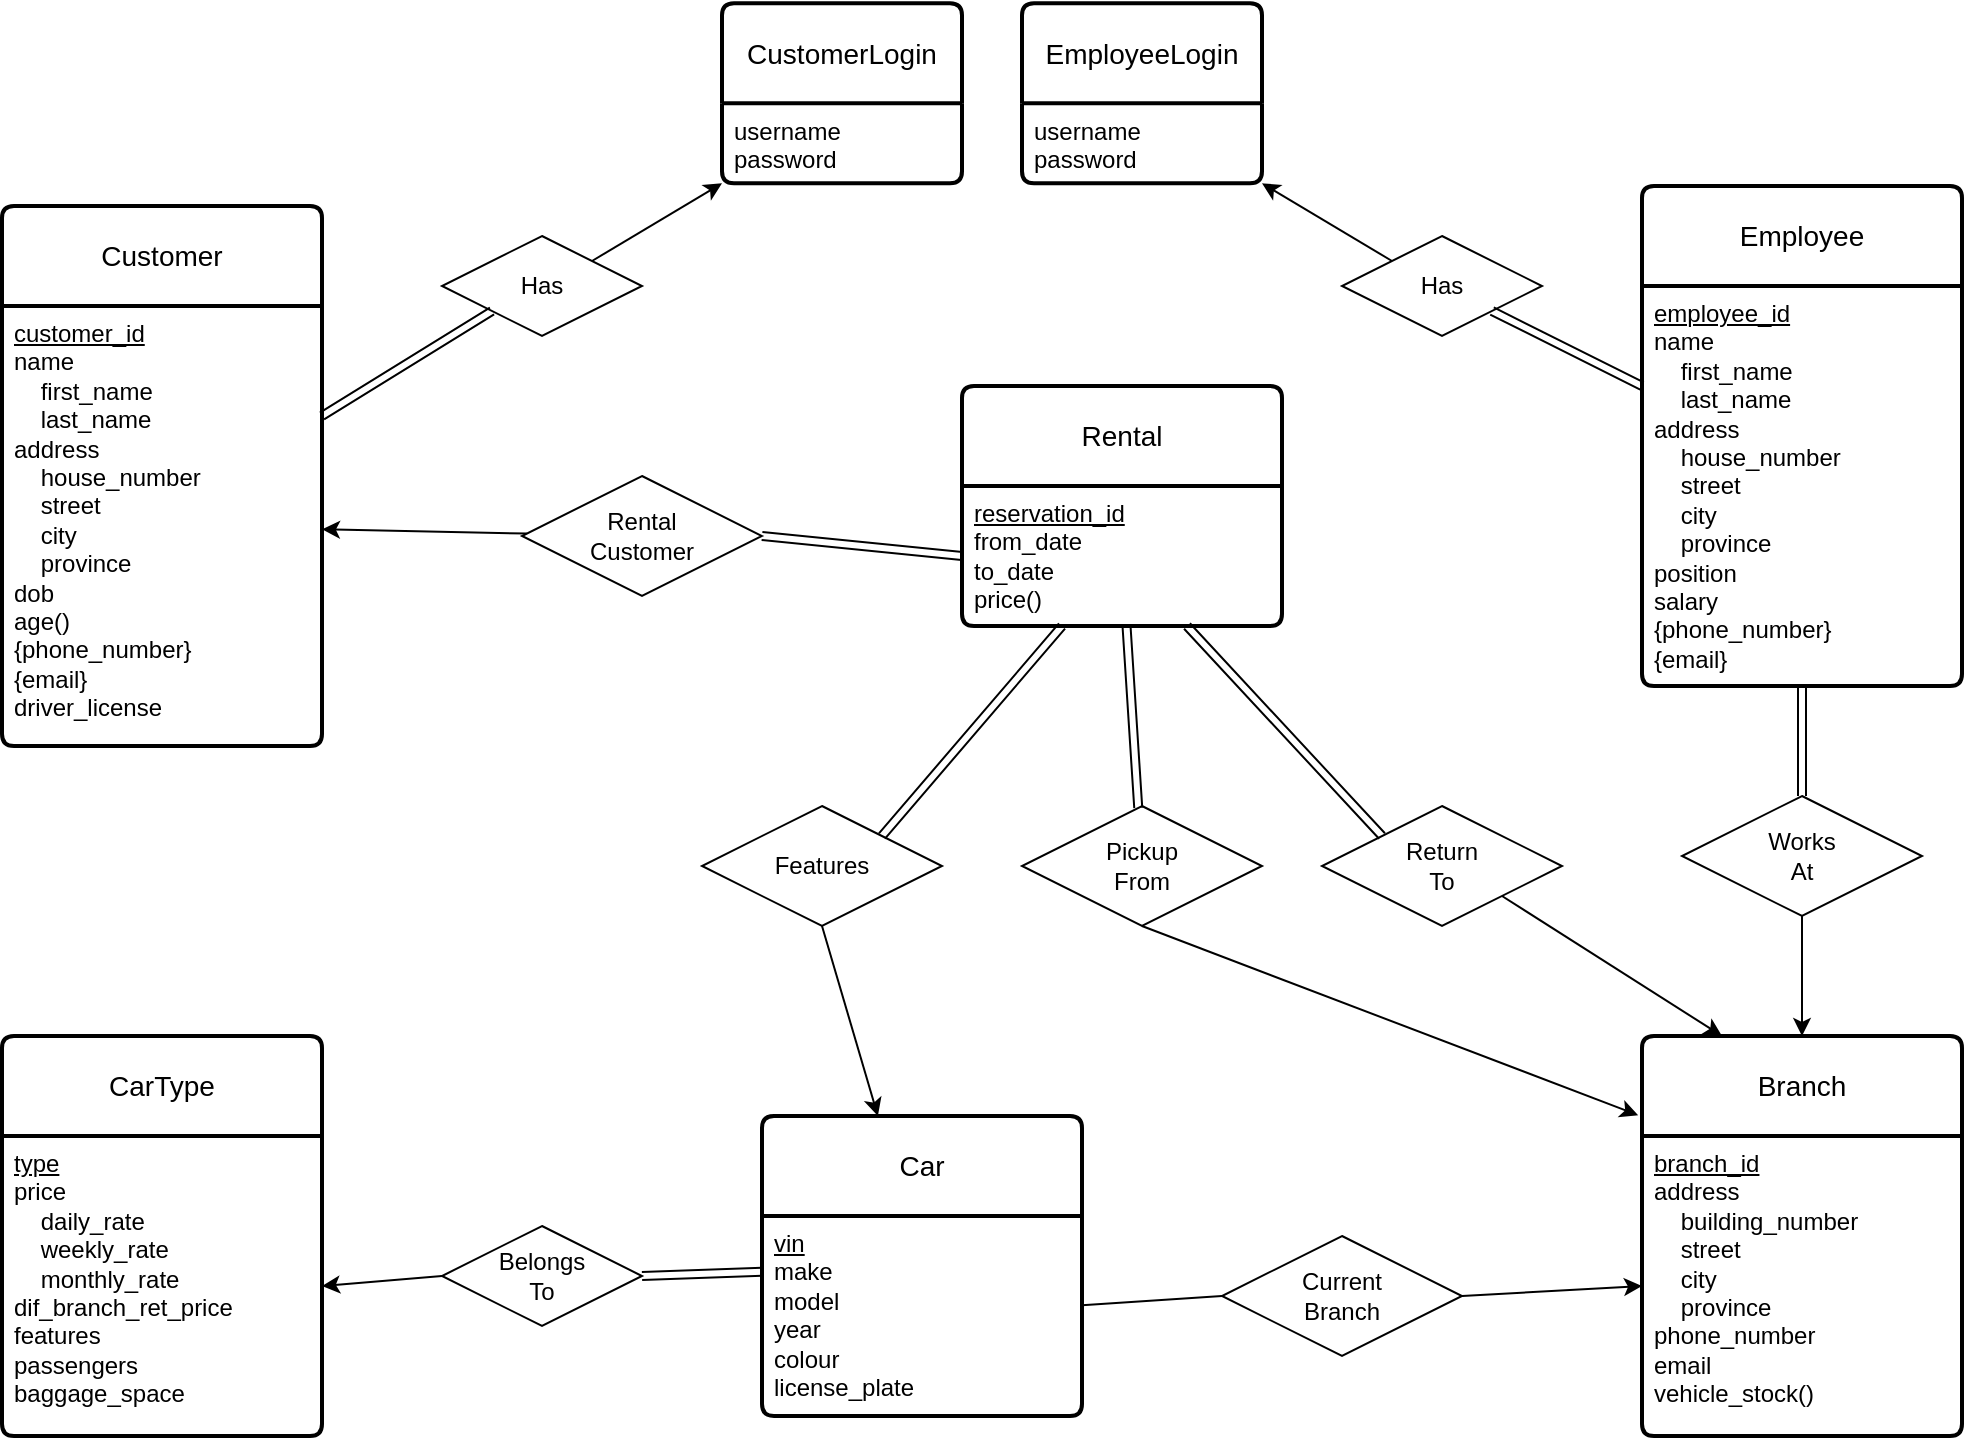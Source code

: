 <mxfile version="21.4.0" type="device">
  <diagram name="Page-1" id="CniBunOmqXta35nQpLbO">
    <mxGraphModel dx="1167" dy="1196" grid="1" gridSize="10" guides="1" tooltips="1" connect="1" arrows="1" fold="1" page="1" pageScale="1" pageWidth="1100" pageHeight="850" math="0" shadow="0">
      <root>
        <mxCell id="0" />
        <mxCell id="1" parent="0" />
        <mxCell id="F41ZufajS2eoDQZVd0Zo-3" value="Customer" style="swimlane;childLayout=stackLayout;horizontal=1;startSize=50;horizontalStack=0;rounded=1;fontSize=14;fontStyle=0;strokeWidth=2;resizeParent=0;resizeLast=1;shadow=0;dashed=0;align=center;arcSize=4;whiteSpace=wrap;html=1;" parent="1" vertex="1">
          <mxGeometry x="60" y="155" width="160" height="270" as="geometry" />
        </mxCell>
        <mxCell id="F41ZufajS2eoDQZVd0Zo-4" value="&lt;u&gt;customer_id&lt;/u&gt;&lt;br&gt;name&lt;br&gt;&lt;span style=&quot;white-space: pre;&quot;&gt;&amp;nbsp;   &lt;/span&gt;first_name&lt;br&gt;&lt;span style=&quot;white-space: pre;&quot;&gt;&amp;nbsp;   &lt;/span&gt;last_name&lt;br&gt;address&lt;br&gt;&lt;span style=&quot;white-space: pre;&quot;&gt;    &lt;/span&gt;house_number&lt;br&gt;&lt;span style=&quot;white-space: pre;&quot;&gt;    &lt;/span&gt;street&lt;br&gt;&lt;span style=&quot;white-space: pre;&quot;&gt;    &lt;/span&gt;city&lt;br&gt;&lt;span style=&quot;white-space: pre;&quot;&gt;    &lt;/span&gt;province&lt;br&gt;dob&lt;br&gt;age()&lt;br&gt;{phone_number}&lt;br&gt;{email}&lt;br&gt;driver_license" style="align=left;strokeColor=none;fillColor=none;spacingLeft=4;fontSize=12;verticalAlign=top;resizable=0;rotatable=0;part=1;html=1;" parent="F41ZufajS2eoDQZVd0Zo-3" vertex="1">
          <mxGeometry y="50" width="160" height="220" as="geometry" />
        </mxCell>
        <mxCell id="F41ZufajS2eoDQZVd0Zo-44" style="rounded=0;orthogonalLoop=1;jettySize=auto;html=1;entryX=1;entryY=0.5;entryDx=0;entryDy=0;shape=link;exitX=0;exitY=0.5;exitDx=0;exitDy=0;" parent="1" source="F41ZufajS2eoDQZVd0Zo-6" target="F41ZufajS2eoDQZVd0Zo-7" edge="1">
          <mxGeometry relative="1" as="geometry" />
        </mxCell>
        <mxCell id="F41ZufajS2eoDQZVd0Zo-5" value="Rental" style="swimlane;childLayout=stackLayout;horizontal=1;startSize=50;horizontalStack=0;rounded=1;fontSize=14;fontStyle=0;strokeWidth=2;resizeParent=0;resizeLast=1;shadow=0;dashed=0;align=center;arcSize=4;whiteSpace=wrap;html=1;" parent="1" vertex="1">
          <mxGeometry x="540" y="245" width="160" height="120" as="geometry" />
        </mxCell>
        <mxCell id="F41ZufajS2eoDQZVd0Zo-6" value="&lt;u&gt;reservation_id&lt;/u&gt;&lt;br&gt;from_date&lt;br&gt;to_date&lt;br&gt;price()&lt;br&gt;" style="align=left;strokeColor=none;fillColor=none;spacingLeft=4;fontSize=12;verticalAlign=top;resizable=0;rotatable=0;part=1;html=1;" parent="F41ZufajS2eoDQZVd0Zo-5" vertex="1">
          <mxGeometry y="50" width="160" height="70" as="geometry" />
        </mxCell>
        <mxCell id="iP9NY3LbkKQzoNnSIwt3-3" style="edgeStyle=orthogonalEdgeStyle;rounded=0;orthogonalLoop=1;jettySize=auto;html=1;exitX=0.5;exitY=1;exitDx=0;exitDy=0;" parent="F41ZufajS2eoDQZVd0Zo-5" source="F41ZufajS2eoDQZVd0Zo-6" target="F41ZufajS2eoDQZVd0Zo-6" edge="1">
          <mxGeometry relative="1" as="geometry" />
        </mxCell>
        <mxCell id="F41ZufajS2eoDQZVd0Zo-45" style="rounded=0;orthogonalLoop=1;jettySize=auto;html=1;" parent="1" source="F41ZufajS2eoDQZVd0Zo-7" target="F41ZufajS2eoDQZVd0Zo-4" edge="1">
          <mxGeometry relative="1" as="geometry" />
        </mxCell>
        <mxCell id="F41ZufajS2eoDQZVd0Zo-7" value="Rental&lt;br&gt;Customer" style="shape=rhombus;perimeter=rhombusPerimeter;whiteSpace=wrap;html=1;align=center;" parent="1" vertex="1">
          <mxGeometry x="320" y="290" width="120" height="60" as="geometry" />
        </mxCell>
        <mxCell id="F41ZufajS2eoDQZVd0Zo-20" style="rounded=0;orthogonalLoop=1;jettySize=auto;html=1;entryX=1;entryY=0.5;entryDx=0;entryDy=0;shape=link;" parent="1" source="F41ZufajS2eoDQZVd0Zo-15" target="F41ZufajS2eoDQZVd0Zo-19" edge="1">
          <mxGeometry relative="1" as="geometry" />
        </mxCell>
        <mxCell id="F41ZufajS2eoDQZVd0Zo-15" value="Car" style="swimlane;childLayout=stackLayout;horizontal=1;startSize=50;horizontalStack=0;rounded=1;fontSize=14;fontStyle=0;strokeWidth=2;resizeParent=0;resizeLast=1;shadow=0;dashed=0;align=center;arcSize=4;whiteSpace=wrap;html=1;" parent="1" vertex="1">
          <mxGeometry x="440" y="610" width="160" height="150" as="geometry" />
        </mxCell>
        <mxCell id="F41ZufajS2eoDQZVd0Zo-16" value="&lt;u&gt;vin&lt;/u&gt;&lt;br&gt;make&lt;br&gt;model&lt;br&gt;year&lt;br&gt;colour&lt;br&gt;license_plate" style="align=left;strokeColor=none;fillColor=none;spacingLeft=4;fontSize=12;verticalAlign=top;resizable=0;rotatable=0;part=1;html=1;" parent="F41ZufajS2eoDQZVd0Zo-15" vertex="1">
          <mxGeometry y="50" width="160" height="100" as="geometry" />
        </mxCell>
        <mxCell id="F41ZufajS2eoDQZVd0Zo-17" value="CarType" style="swimlane;childLayout=stackLayout;horizontal=1;startSize=50;horizontalStack=0;rounded=1;fontSize=14;fontStyle=0;strokeWidth=2;resizeParent=0;resizeLast=1;shadow=0;dashed=0;align=center;arcSize=4;whiteSpace=wrap;html=1;" parent="1" vertex="1">
          <mxGeometry x="60" y="570" width="160" height="200" as="geometry" />
        </mxCell>
        <mxCell id="F41ZufajS2eoDQZVd0Zo-18" value="&lt;u&gt;type&lt;/u&gt;&lt;br&gt;price&lt;br&gt;&lt;span style=&quot;white-space: pre;&quot;&gt;    &lt;/span&gt;daily_rate&lt;br&gt;&lt;span style=&quot;white-space: pre;&quot;&gt;    &lt;/span&gt;weekly_rate&lt;br&gt;&lt;span style=&quot;white-space: pre;&quot;&gt;    &lt;/span&gt;monthly_rate&lt;br&gt;dif_branch_ret_price&lt;br&gt;features&lt;br&gt;passengers&lt;br&gt;baggage_space" style="align=left;strokeColor=none;fillColor=none;spacingLeft=4;fontSize=12;verticalAlign=top;resizable=0;rotatable=0;part=1;html=1;" parent="F41ZufajS2eoDQZVd0Zo-17" vertex="1">
          <mxGeometry y="50" width="160" height="150" as="geometry" />
        </mxCell>
        <mxCell id="F41ZufajS2eoDQZVd0Zo-21" style="rounded=0;orthogonalLoop=1;jettySize=auto;html=1;entryX=1;entryY=0.5;entryDx=0;entryDy=0;exitX=0;exitY=0.5;exitDx=0;exitDy=0;" parent="1" source="F41ZufajS2eoDQZVd0Zo-19" target="F41ZufajS2eoDQZVd0Zo-18" edge="1">
          <mxGeometry relative="1" as="geometry" />
        </mxCell>
        <mxCell id="F41ZufajS2eoDQZVd0Zo-19" value="Belongs&lt;br&gt;To" style="shape=rhombus;perimeter=rhombusPerimeter;whiteSpace=wrap;html=1;align=center;" parent="1" vertex="1">
          <mxGeometry x="280" y="665" width="100" height="50" as="geometry" />
        </mxCell>
        <mxCell id="F41ZufajS2eoDQZVd0Zo-24" style="rounded=0;orthogonalLoop=1;jettySize=auto;html=1;exitX=0.5;exitY=1;exitDx=0;exitDy=0;" parent="1" source="F41ZufajS2eoDQZVd0Zo-22" target="F41ZufajS2eoDQZVd0Zo-15" edge="1">
          <mxGeometry relative="1" as="geometry" />
        </mxCell>
        <mxCell id="F41ZufajS2eoDQZVd0Zo-22" value="Features" style="shape=rhombus;perimeter=rhombusPerimeter;whiteSpace=wrap;html=1;align=center;" parent="1" vertex="1">
          <mxGeometry x="410" y="455" width="120" height="60" as="geometry" />
        </mxCell>
        <mxCell id="F41ZufajS2eoDQZVd0Zo-23" style="rounded=0;orthogonalLoop=1;jettySize=auto;html=1;shape=link;entryX=1;entryY=0;entryDx=0;entryDy=0;" parent="1" source="F41ZufajS2eoDQZVd0Zo-6" target="F41ZufajS2eoDQZVd0Zo-22" edge="1">
          <mxGeometry relative="1" as="geometry" />
        </mxCell>
        <mxCell id="F41ZufajS2eoDQZVd0Zo-25" value="Branch" style="swimlane;childLayout=stackLayout;horizontal=1;startSize=50;horizontalStack=0;rounded=1;fontSize=14;fontStyle=0;strokeWidth=2;resizeParent=0;resizeLast=1;shadow=0;dashed=0;align=center;arcSize=4;whiteSpace=wrap;html=1;" parent="1" vertex="1">
          <mxGeometry x="880" y="570" width="160" height="200" as="geometry" />
        </mxCell>
        <mxCell id="F41ZufajS2eoDQZVd0Zo-26" value="&lt;u&gt;branch_id&lt;/u&gt;&lt;br&gt;address&lt;br&gt;&lt;span style=&quot;white-space: pre;&quot;&gt;    &lt;/span&gt;building_number&lt;br&gt;&lt;span style=&quot;white-space: pre;&quot;&gt;    &lt;/span&gt;street&lt;br&gt;&lt;span style=&quot;white-space: pre;&quot;&gt;    &lt;/span&gt;city&lt;br&gt;&lt;span style=&quot;white-space: pre;&quot;&gt;    &lt;/span&gt;province&lt;br&gt;phone_number&lt;br&gt;email&lt;br&gt;vehicle_stock()" style="align=left;strokeColor=none;fillColor=none;spacingLeft=4;fontSize=12;verticalAlign=top;resizable=0;rotatable=0;part=1;html=1;" parent="F41ZufajS2eoDQZVd0Zo-25" vertex="1">
          <mxGeometry y="50" width="160" height="150" as="geometry" />
        </mxCell>
        <mxCell id="F41ZufajS2eoDQZVd0Zo-43" style="rounded=0;orthogonalLoop=1;jettySize=auto;html=1;entryX=0;entryY=0.5;entryDx=0;entryDy=0;exitX=1;exitY=0.5;exitDx=0;exitDy=0;" parent="1" source="F41ZufajS2eoDQZVd0Zo-29" target="F41ZufajS2eoDQZVd0Zo-26" edge="1">
          <mxGeometry relative="1" as="geometry">
            <mxPoint x="650" y="540" as="targetPoint" />
          </mxGeometry>
        </mxCell>
        <mxCell id="F41ZufajS2eoDQZVd0Zo-29" value="Current&lt;br&gt;Branch" style="shape=rhombus;perimeter=rhombusPerimeter;whiteSpace=wrap;html=1;align=center;" parent="1" vertex="1">
          <mxGeometry x="670" y="670" width="120" height="60" as="geometry" />
        </mxCell>
        <mxCell id="F41ZufajS2eoDQZVd0Zo-32" style="rounded=0;orthogonalLoop=1;jettySize=auto;html=1;entryX=-0.012;entryY=0.198;entryDx=0;entryDy=0;entryPerimeter=0;exitX=0.5;exitY=1;exitDx=0;exitDy=0;" parent="1" source="F41ZufajS2eoDQZVd0Zo-30" target="F41ZufajS2eoDQZVd0Zo-25" edge="1">
          <mxGeometry relative="1" as="geometry" />
        </mxCell>
        <mxCell id="F41ZufajS2eoDQZVd0Zo-30" value="Pickup&lt;br&gt;From" style="shape=rhombus;perimeter=rhombusPerimeter;whiteSpace=wrap;html=1;align=center;" parent="1" vertex="1">
          <mxGeometry x="570" y="455" width="120" height="60" as="geometry" />
        </mxCell>
        <mxCell id="F41ZufajS2eoDQZVd0Zo-35" style="rounded=0;orthogonalLoop=1;jettySize=auto;html=1;entryX=0.25;entryY=0;entryDx=0;entryDy=0;exitX=1;exitY=1;exitDx=0;exitDy=0;" parent="1" source="F41ZufajS2eoDQZVd0Zo-31" target="F41ZufajS2eoDQZVd0Zo-25" edge="1">
          <mxGeometry relative="1" as="geometry" />
        </mxCell>
        <mxCell id="F41ZufajS2eoDQZVd0Zo-31" value="Return&lt;br&gt;To" style="shape=rhombus;perimeter=rhombusPerimeter;whiteSpace=wrap;html=1;align=center;" parent="1" vertex="1">
          <mxGeometry x="720" y="455" width="120" height="60" as="geometry" />
        </mxCell>
        <mxCell id="F41ZufajS2eoDQZVd0Zo-33" style="rounded=0;orthogonalLoop=1;jettySize=auto;html=1;shape=link;" parent="1" source="F41ZufajS2eoDQZVd0Zo-6" target="F41ZufajS2eoDQZVd0Zo-30" edge="1">
          <mxGeometry relative="1" as="geometry" />
        </mxCell>
        <mxCell id="F41ZufajS2eoDQZVd0Zo-34" style="rounded=0;orthogonalLoop=1;jettySize=auto;html=1;entryX=0;entryY=0;entryDx=0;entryDy=0;shape=link;" parent="1" source="F41ZufajS2eoDQZVd0Zo-6" target="F41ZufajS2eoDQZVd0Zo-31" edge="1">
          <mxGeometry relative="1" as="geometry" />
        </mxCell>
        <mxCell id="F41ZufajS2eoDQZVd0Zo-36" value="Employee" style="swimlane;childLayout=stackLayout;horizontal=1;startSize=50;horizontalStack=0;rounded=1;fontSize=14;fontStyle=0;strokeWidth=2;resizeParent=0;resizeLast=1;shadow=0;dashed=0;align=center;arcSize=4;whiteSpace=wrap;html=1;" parent="1" vertex="1">
          <mxGeometry x="880" y="145" width="160" height="250" as="geometry" />
        </mxCell>
        <mxCell id="F41ZufajS2eoDQZVd0Zo-37" value="&lt;u&gt;employee_id&lt;/u&gt;&lt;br&gt;name&lt;br&gt;&lt;span style=&quot;&quot;&gt;&lt;/span&gt;&amp;nbsp; &amp;nbsp; first_name&lt;br&gt;&lt;span style=&quot;&quot;&gt;&lt;/span&gt;&amp;nbsp; &amp;nbsp; last_name&lt;br&gt;address&lt;br&gt;&lt;span style=&quot;&quot;&gt;&lt;/span&gt;&amp;nbsp; &amp;nbsp; house_number&lt;br&gt;&lt;span style=&quot;&quot;&gt;&lt;/span&gt;&amp;nbsp; &amp;nbsp; street&lt;br&gt;&lt;span style=&quot;&quot;&gt;&lt;/span&gt;&amp;nbsp; &amp;nbsp; city&lt;br&gt;&lt;span style=&quot;&quot;&gt;&lt;/span&gt;&amp;nbsp; &amp;nbsp; province&lt;br&gt;position&lt;br&gt;salary&lt;br&gt;{phone_number}&lt;br&gt;{email}" style="align=left;strokeColor=none;fillColor=none;spacingLeft=4;fontSize=12;verticalAlign=top;resizable=0;rotatable=0;part=1;html=1;" parent="F41ZufajS2eoDQZVd0Zo-36" vertex="1">
          <mxGeometry y="50" width="160" height="200" as="geometry" />
        </mxCell>
        <mxCell id="F41ZufajS2eoDQZVd0Zo-41" style="rounded=0;orthogonalLoop=1;jettySize=auto;html=1;entryX=0.5;entryY=0;entryDx=0;entryDy=0;" parent="1" source="F41ZufajS2eoDQZVd0Zo-39" target="F41ZufajS2eoDQZVd0Zo-25" edge="1">
          <mxGeometry relative="1" as="geometry" />
        </mxCell>
        <mxCell id="F41ZufajS2eoDQZVd0Zo-39" value="Works&lt;br&gt;At" style="shape=rhombus;perimeter=rhombusPerimeter;whiteSpace=wrap;html=1;align=center;" parent="1" vertex="1">
          <mxGeometry x="900" y="450" width="120" height="60" as="geometry" />
        </mxCell>
        <mxCell id="F41ZufajS2eoDQZVd0Zo-40" style="edgeStyle=orthogonalEdgeStyle;rounded=0;orthogonalLoop=1;jettySize=auto;html=1;entryX=0.5;entryY=0;entryDx=0;entryDy=0;shape=link;" parent="1" source="F41ZufajS2eoDQZVd0Zo-37" target="F41ZufajS2eoDQZVd0Zo-39" edge="1">
          <mxGeometry relative="1" as="geometry" />
        </mxCell>
        <mxCell id="F41ZufajS2eoDQZVd0Zo-42" style="rounded=0;orthogonalLoop=1;jettySize=auto;html=1;entryX=0;entryY=0.5;entryDx=0;entryDy=0;endArrow=none;endFill=0;" parent="1" source="F41ZufajS2eoDQZVd0Zo-16" target="F41ZufajS2eoDQZVd0Zo-29" edge="1">
          <mxGeometry relative="1" as="geometry" />
        </mxCell>
        <mxCell id="ECZqEPp_JjTU9uQs3qi4-1" value="CustomerLogin" style="swimlane;childLayout=stackLayout;horizontal=1;startSize=50;horizontalStack=0;rounded=1;fontSize=14;fontStyle=0;strokeWidth=2;resizeParent=0;resizeLast=1;shadow=0;dashed=0;align=center;arcSize=4;whiteSpace=wrap;html=1;" vertex="1" parent="1">
          <mxGeometry x="420" y="53.67" width="120" height="90" as="geometry" />
        </mxCell>
        <mxCell id="ECZqEPp_JjTU9uQs3qi4-2" value="&lt;div&gt;username&lt;/div&gt;&lt;div&gt;password&lt;br&gt;&lt;/div&gt;" style="align=left;strokeColor=none;fillColor=none;spacingLeft=4;fontSize=12;verticalAlign=top;resizable=0;rotatable=0;part=1;html=1;" vertex="1" parent="ECZqEPp_JjTU9uQs3qi4-1">
          <mxGeometry y="50" width="120" height="40" as="geometry" />
        </mxCell>
        <mxCell id="ECZqEPp_JjTU9uQs3qi4-3" style="edgeStyle=orthogonalEdgeStyle;rounded=0;orthogonalLoop=1;jettySize=auto;html=1;exitX=0.5;exitY=1;exitDx=0;exitDy=0;" edge="1" parent="ECZqEPp_JjTU9uQs3qi4-1" source="ECZqEPp_JjTU9uQs3qi4-2" target="ECZqEPp_JjTU9uQs3qi4-2">
          <mxGeometry relative="1" as="geometry" />
        </mxCell>
        <mxCell id="ECZqEPp_JjTU9uQs3qi4-5" value="Has" style="shape=rhombus;perimeter=rhombusPerimeter;whiteSpace=wrap;html=1;align=center;" vertex="1" parent="1">
          <mxGeometry x="280" y="170" width="100" height="50" as="geometry" />
        </mxCell>
        <mxCell id="ECZqEPp_JjTU9uQs3qi4-6" value="EmployeeLogin" style="swimlane;childLayout=stackLayout;horizontal=1;startSize=50;horizontalStack=0;rounded=1;fontSize=14;fontStyle=0;strokeWidth=2;resizeParent=0;resizeLast=1;shadow=0;dashed=0;align=center;arcSize=4;whiteSpace=wrap;html=1;" vertex="1" parent="1">
          <mxGeometry x="570" y="53.67" width="120" height="90" as="geometry" />
        </mxCell>
        <mxCell id="ECZqEPp_JjTU9uQs3qi4-7" value="&lt;div&gt;username&lt;/div&gt;&lt;div&gt;password&lt;br&gt;&lt;/div&gt;" style="align=left;strokeColor=none;fillColor=none;spacingLeft=4;fontSize=12;verticalAlign=top;resizable=0;rotatable=0;part=1;html=1;" vertex="1" parent="ECZqEPp_JjTU9uQs3qi4-6">
          <mxGeometry y="50" width="120" height="40" as="geometry" />
        </mxCell>
        <mxCell id="ECZqEPp_JjTU9uQs3qi4-8" style="edgeStyle=orthogonalEdgeStyle;rounded=0;orthogonalLoop=1;jettySize=auto;html=1;exitX=0.5;exitY=1;exitDx=0;exitDy=0;" edge="1" parent="ECZqEPp_JjTU9uQs3qi4-6" source="ECZqEPp_JjTU9uQs3qi4-7" target="ECZqEPp_JjTU9uQs3qi4-7">
          <mxGeometry relative="1" as="geometry" />
        </mxCell>
        <mxCell id="ECZqEPp_JjTU9uQs3qi4-9" value="Has" style="shape=rhombus;perimeter=rhombusPerimeter;whiteSpace=wrap;html=1;align=center;" vertex="1" parent="1">
          <mxGeometry x="730" y="170" width="100" height="50" as="geometry" />
        </mxCell>
        <mxCell id="ECZqEPp_JjTU9uQs3qi4-10" value="" style="shape=link;html=1;rounded=0;exitX=1;exitY=0.25;exitDx=0;exitDy=0;entryX=0;entryY=1;entryDx=0;entryDy=0;" edge="1" parent="1" source="F41ZufajS2eoDQZVd0Zo-4" target="ECZqEPp_JjTU9uQs3qi4-5">
          <mxGeometry width="100" relative="1" as="geometry">
            <mxPoint x="230" y="240" as="sourcePoint" />
            <mxPoint x="330" y="240" as="targetPoint" />
          </mxGeometry>
        </mxCell>
        <mxCell id="ECZqEPp_JjTU9uQs3qi4-11" value="" style="shape=link;html=1;rounded=0;exitX=1;exitY=1;exitDx=0;exitDy=0;entryX=0;entryY=0.25;entryDx=0;entryDy=0;" edge="1" parent="1" source="ECZqEPp_JjTU9uQs3qi4-9" target="F41ZufajS2eoDQZVd0Zo-37">
          <mxGeometry width="100" relative="1" as="geometry">
            <mxPoint x="590" y="160" as="sourcePoint" />
            <mxPoint x="690" y="160" as="targetPoint" />
          </mxGeometry>
        </mxCell>
        <mxCell id="ECZqEPp_JjTU9uQs3qi4-12" style="rounded=0;orthogonalLoop=1;jettySize=auto;html=1;entryX=0;entryY=1;entryDx=0;entryDy=0;exitX=1;exitY=0;exitDx=0;exitDy=0;" edge="1" parent="1" source="ECZqEPp_JjTU9uQs3qi4-5" target="ECZqEPp_JjTU9uQs3qi4-2">
          <mxGeometry relative="1" as="geometry">
            <mxPoint x="490" y="170" as="sourcePoint" />
            <mxPoint x="410" y="170" as="targetPoint" />
          </mxGeometry>
        </mxCell>
        <mxCell id="ECZqEPp_JjTU9uQs3qi4-13" style="rounded=0;orthogonalLoop=1;jettySize=auto;html=1;entryX=1;entryY=1;entryDx=0;entryDy=0;exitX=0;exitY=0;exitDx=0;exitDy=0;" edge="1" parent="1" source="ECZqEPp_JjTU9uQs3qi4-9" target="ECZqEPp_JjTU9uQs3qi4-6">
          <mxGeometry relative="1" as="geometry">
            <mxPoint x="370" y="165" as="sourcePoint" />
            <mxPoint x="410" y="140" as="targetPoint" />
          </mxGeometry>
        </mxCell>
      </root>
    </mxGraphModel>
  </diagram>
</mxfile>
